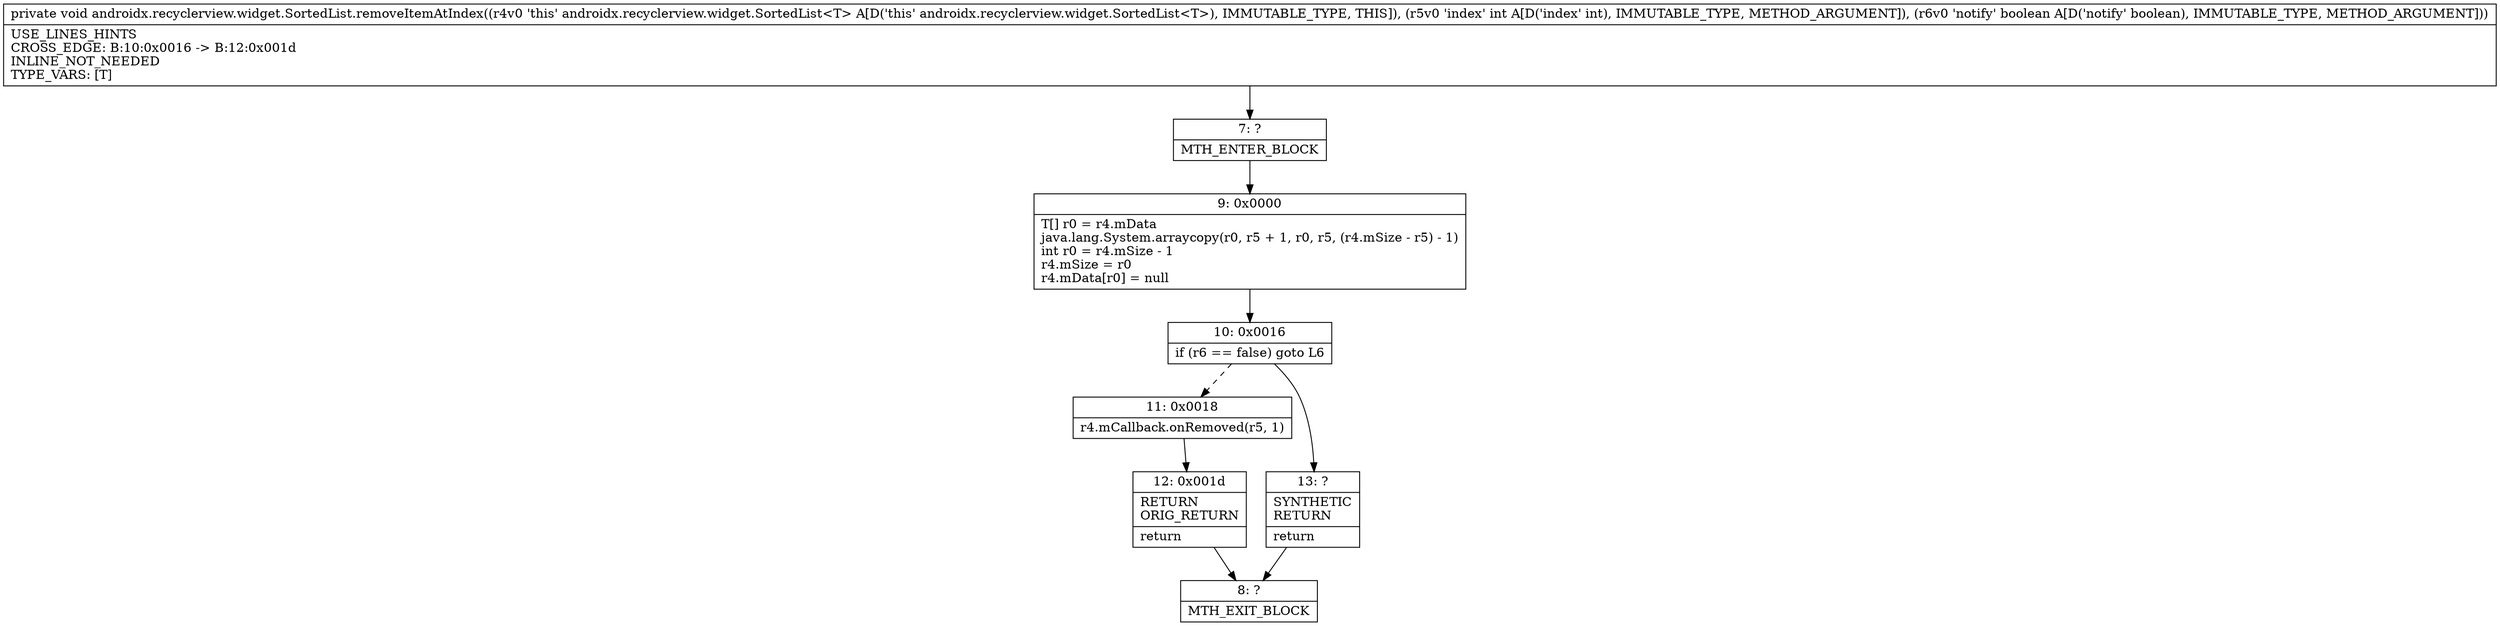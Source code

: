 digraph "CFG forandroidx.recyclerview.widget.SortedList.removeItemAtIndex(IZ)V" {
Node_7 [shape=record,label="{7\:\ ?|MTH_ENTER_BLOCK\l}"];
Node_9 [shape=record,label="{9\:\ 0x0000|T[] r0 = r4.mData\ljava.lang.System.arraycopy(r0, r5 + 1, r0, r5, (r4.mSize \- r5) \- 1)\lint r0 = r4.mSize \- 1\lr4.mSize = r0\lr4.mData[r0] = null\l}"];
Node_10 [shape=record,label="{10\:\ 0x0016|if (r6 == false) goto L6\l}"];
Node_11 [shape=record,label="{11\:\ 0x0018|r4.mCallback.onRemoved(r5, 1)\l}"];
Node_12 [shape=record,label="{12\:\ 0x001d|RETURN\lORIG_RETURN\l|return\l}"];
Node_8 [shape=record,label="{8\:\ ?|MTH_EXIT_BLOCK\l}"];
Node_13 [shape=record,label="{13\:\ ?|SYNTHETIC\lRETURN\l|return\l}"];
MethodNode[shape=record,label="{private void androidx.recyclerview.widget.SortedList.removeItemAtIndex((r4v0 'this' androidx.recyclerview.widget.SortedList\<T\> A[D('this' androidx.recyclerview.widget.SortedList\<T\>), IMMUTABLE_TYPE, THIS]), (r5v0 'index' int A[D('index' int), IMMUTABLE_TYPE, METHOD_ARGUMENT]), (r6v0 'notify' boolean A[D('notify' boolean), IMMUTABLE_TYPE, METHOD_ARGUMENT]))  | USE_LINES_HINTS\lCROSS_EDGE: B:10:0x0016 \-\> B:12:0x001d\lINLINE_NOT_NEEDED\lTYPE_VARS: [T]\l}"];
MethodNode -> Node_7;Node_7 -> Node_9;
Node_9 -> Node_10;
Node_10 -> Node_11[style=dashed];
Node_10 -> Node_13;
Node_11 -> Node_12;
Node_12 -> Node_8;
Node_13 -> Node_8;
}

